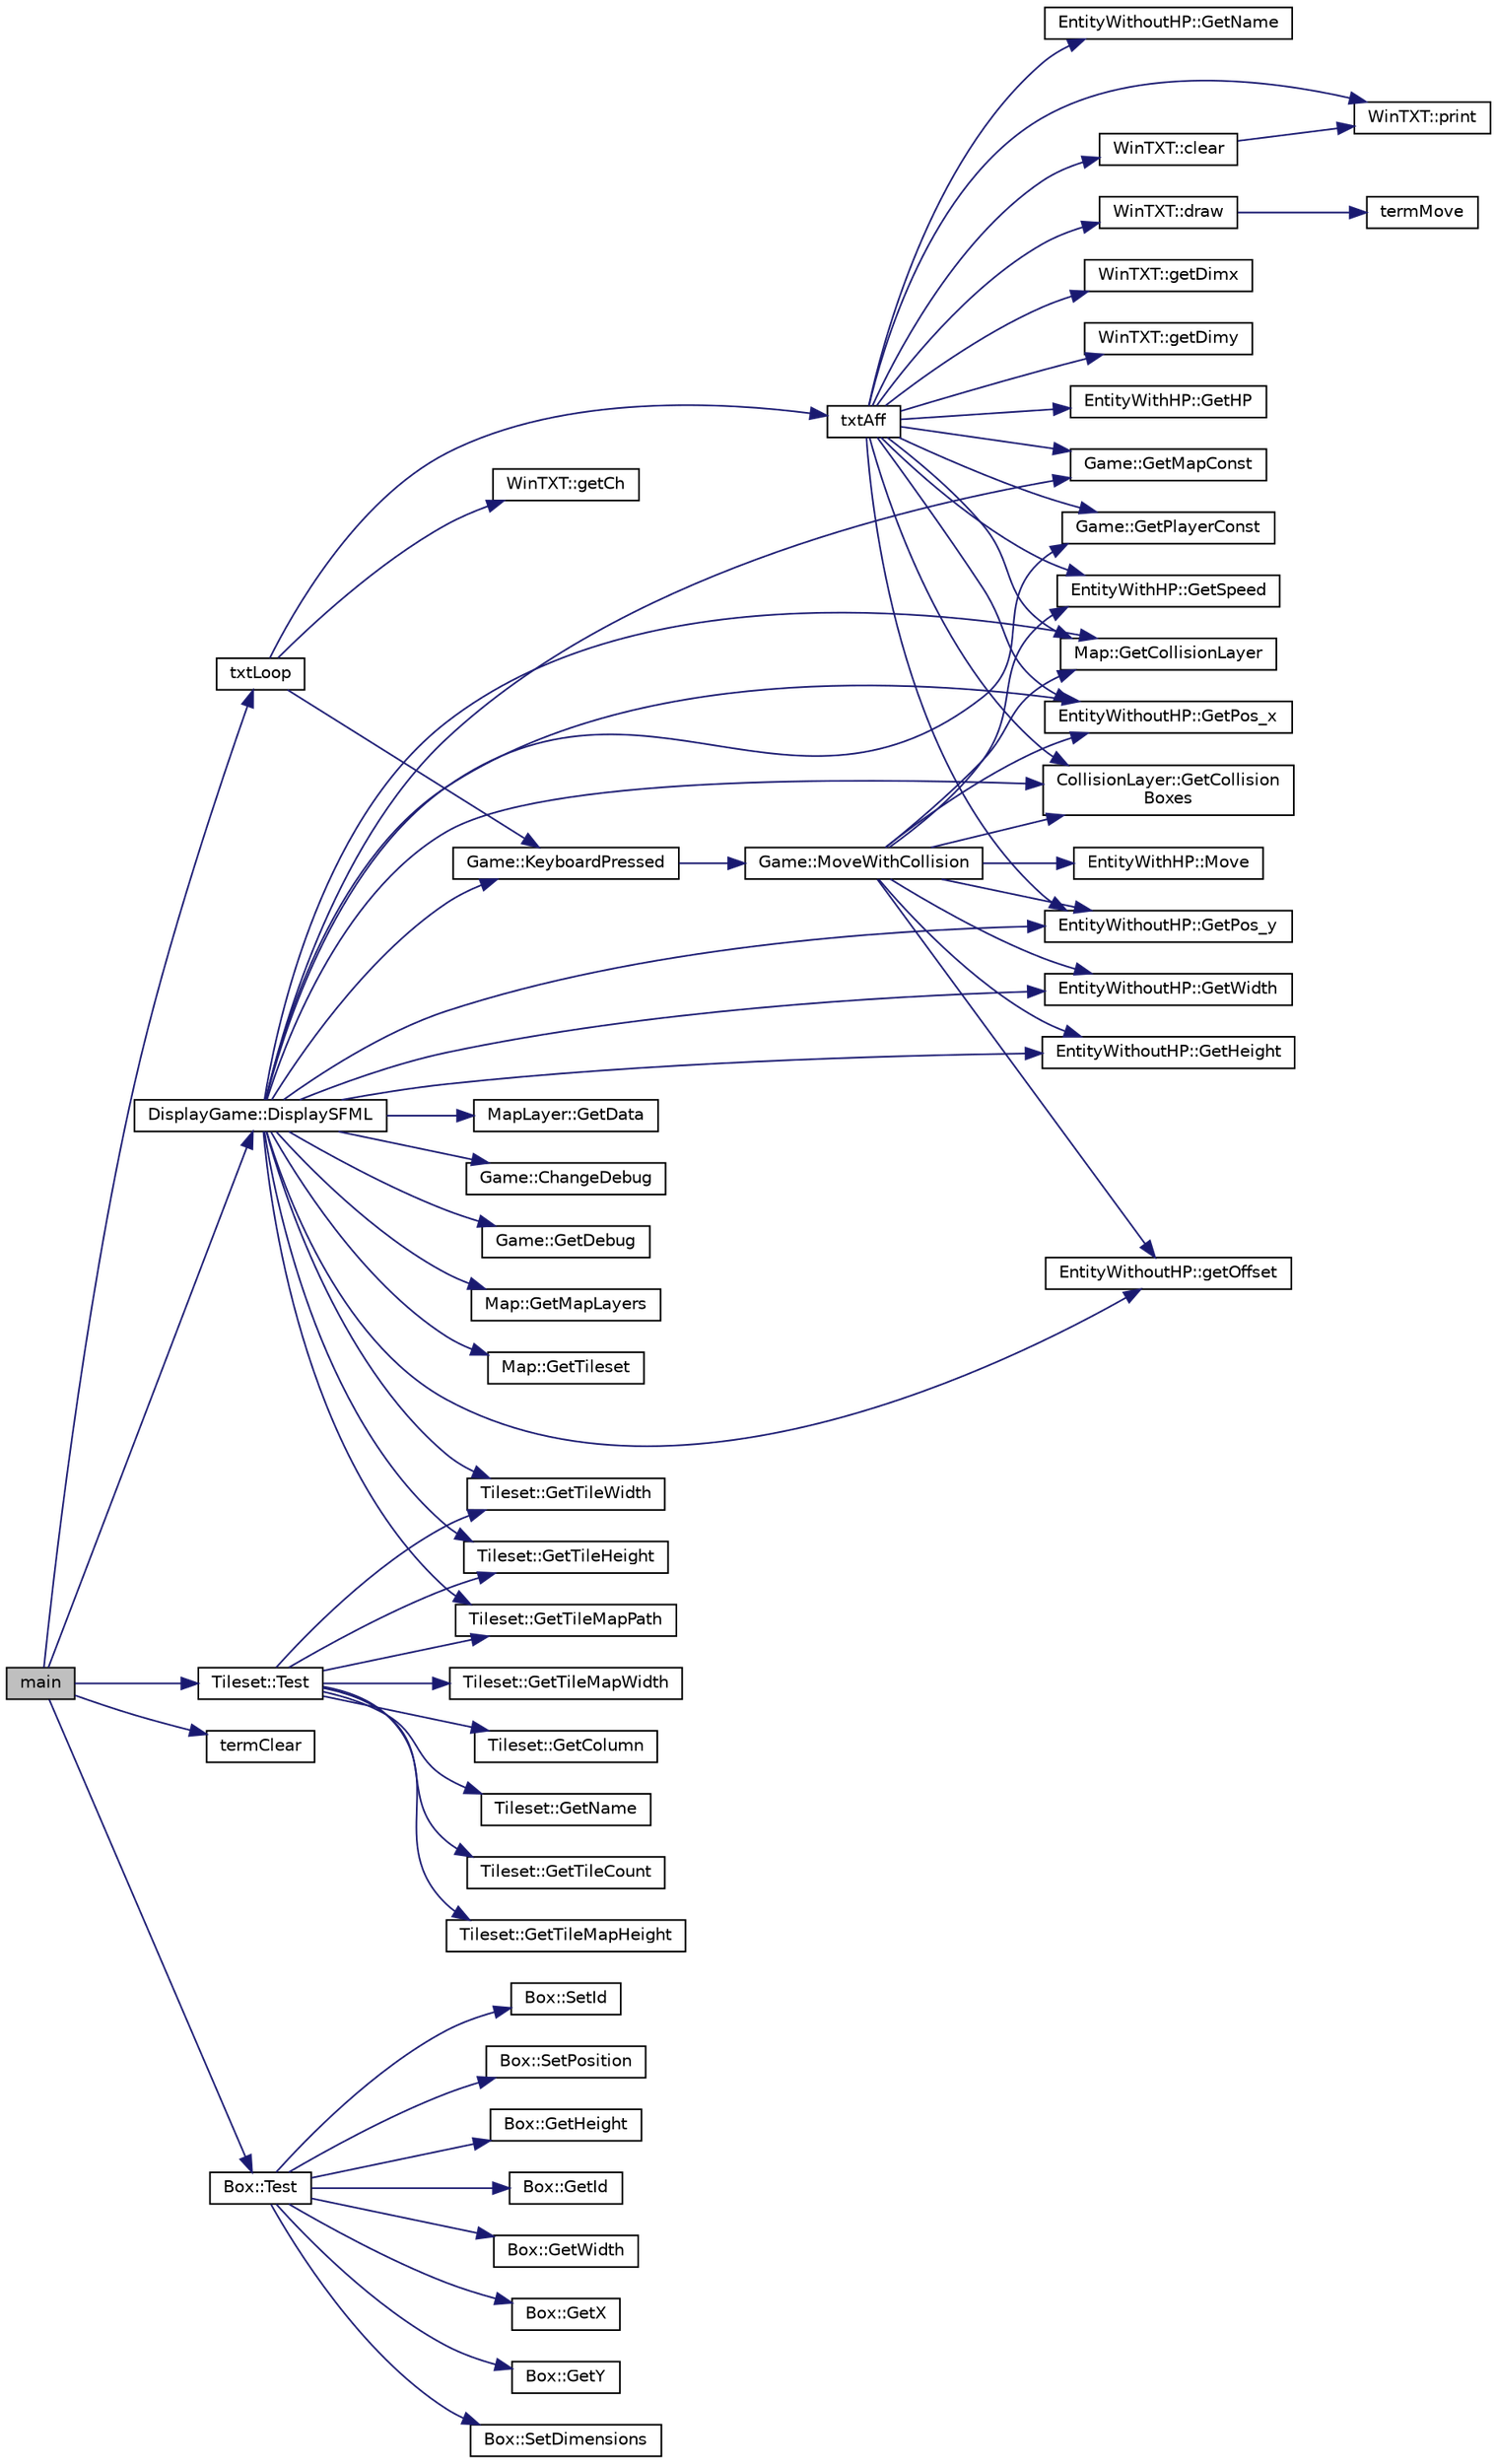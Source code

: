 digraph "main"
{
 // LATEX_PDF_SIZE
  bgcolor="transparent";
  edge [fontname="Helvetica",fontsize="10",labelfontname="Helvetica",labelfontsize="10"];
  node [fontname="Helvetica",fontsize="10",shape=record];
  rankdir="LR";
  Node1 [label="main",height=0.2,width=0.4,color="black", fillcolor="grey75", style="filled", fontcolor="black",tooltip=" "];
  Node1 -> Node2 [color="midnightblue",fontsize="10",style="solid",fontname="Helvetica"];
  Node2 [label="DisplayGame::DisplaySFML",height=0.2,width=0.4,color="black",URL="$classDisplayGame.html#ab3b126865a8753817993063f7f1c2a3f",tooltip=" "];
  Node2 -> Node3 [color="midnightblue",fontsize="10",style="solid",fontname="Helvetica"];
  Node3 [label="Game::ChangeDebug",height=0.2,width=0.4,color="black",URL="$classGame.html#a74e8a1c9364e0b82613739ecc302cd57",tooltip=" "];
  Node2 -> Node4 [color="midnightblue",fontsize="10",style="solid",fontname="Helvetica"];
  Node4 [label="CollisionLayer::GetCollision\lBoxes",height=0.2,width=0.4,color="black",URL="$classCollisionLayer.html#a9238c6f5d6a081cb42bb621eb4340435",tooltip=" "];
  Node2 -> Node5 [color="midnightblue",fontsize="10",style="solid",fontname="Helvetica"];
  Node5 [label="Map::GetCollisionLayer",height=0.2,width=0.4,color="black",URL="$classMap.html#a3f49418fd08dff9bf56722251627df2b",tooltip="Retourne collisionLayers."];
  Node2 -> Node6 [color="midnightblue",fontsize="10",style="solid",fontname="Helvetica"];
  Node6 [label="MapLayer::GetData",height=0.2,width=0.4,color="black",URL="$classMapLayer.html#a9710e1d180cac781c1a407251ef763a9",tooltip=" "];
  Node2 -> Node7 [color="midnightblue",fontsize="10",style="solid",fontname="Helvetica"];
  Node7 [label="Game::GetDebug",height=0.2,width=0.4,color="black",URL="$classGame.html#aacba5a8b3d7216440069bb092e01c288",tooltip=" "];
  Node2 -> Node8 [color="midnightblue",fontsize="10",style="solid",fontname="Helvetica"];
  Node8 [label="EntityWithoutHP::GetHeight",height=0.2,width=0.4,color="black",URL="$classEntityWithoutHP.html#af9e33c4eb6b3a6c8e5a3208cd18ea19d",tooltip=" "];
  Node2 -> Node9 [color="midnightblue",fontsize="10",style="solid",fontname="Helvetica"];
  Node9 [label="Game::GetMapConst",height=0.2,width=0.4,color="black",URL="$classGame.html#a4c5b10b65e8b655c96ac51db93d9fbc3",tooltip=" "];
  Node2 -> Node10 [color="midnightblue",fontsize="10",style="solid",fontname="Helvetica"];
  Node10 [label="Map::GetMapLayers",height=0.2,width=0.4,color="black",URL="$classMap.html#aebd77205d790f0794048a1562b8b9d77",tooltip="Retourne mapLayers."];
  Node2 -> Node11 [color="midnightblue",fontsize="10",style="solid",fontname="Helvetica"];
  Node11 [label="EntityWithoutHP::getOffset",height=0.2,width=0.4,color="black",URL="$classEntityWithoutHP.html#a16ab1c93543eb44548d6d951f7a2e655",tooltip=" "];
  Node2 -> Node12 [color="midnightblue",fontsize="10",style="solid",fontname="Helvetica"];
  Node12 [label="Game::GetPlayerConst",height=0.2,width=0.4,color="black",URL="$classGame.html#a11f40bc1afd5bb48ebab49467b7ed0ad",tooltip=" "];
  Node2 -> Node13 [color="midnightblue",fontsize="10",style="solid",fontname="Helvetica"];
  Node13 [label="EntityWithoutHP::GetPos_x",height=0.2,width=0.4,color="black",URL="$classEntityWithoutHP.html#aa919d21efd6f9e28bcbd71696b418792",tooltip=" "];
  Node2 -> Node14 [color="midnightblue",fontsize="10",style="solid",fontname="Helvetica"];
  Node14 [label="EntityWithoutHP::GetPos_y",height=0.2,width=0.4,color="black",URL="$classEntityWithoutHP.html#ac5fa20e8f737d5c7eee11ebafeee3d92",tooltip=" "];
  Node2 -> Node15 [color="midnightblue",fontsize="10",style="solid",fontname="Helvetica"];
  Node15 [label="Tileset::GetTileHeight",height=0.2,width=0.4,color="black",URL="$classTileset.html#a586d2ecc83c354bcc981e49ed579d359",tooltip="Retourne tileHeight."];
  Node2 -> Node16 [color="midnightblue",fontsize="10",style="solid",fontname="Helvetica"];
  Node16 [label="Tileset::GetTileMapPath",height=0.2,width=0.4,color="black",URL="$classTileset.html#a937a18ca2f53d7261d3eff752e8afb91",tooltip="Retourne tileMapPath."];
  Node2 -> Node17 [color="midnightblue",fontsize="10",style="solid",fontname="Helvetica"];
  Node17 [label="Map::GetTileset",height=0.2,width=0.4,color="black",URL="$classMap.html#af23e6cbceec8a1f8a6fb6c51612b1488",tooltip="Retourne tileset."];
  Node2 -> Node18 [color="midnightblue",fontsize="10",style="solid",fontname="Helvetica"];
  Node18 [label="Tileset::GetTileWidth",height=0.2,width=0.4,color="black",URL="$classTileset.html#a91f1063653764e3e799a0331336d9e00",tooltip="Retourne tileWidth."];
  Node2 -> Node19 [color="midnightblue",fontsize="10",style="solid",fontname="Helvetica"];
  Node19 [label="EntityWithoutHP::GetWidth",height=0.2,width=0.4,color="black",URL="$classEntityWithoutHP.html#a72a456c7bbaf8f66544292edf37f5e0e",tooltip=" "];
  Node2 -> Node20 [color="midnightblue",fontsize="10",style="solid",fontname="Helvetica"];
  Node20 [label="Game::KeyboardPressed",height=0.2,width=0.4,color="black",URL="$classGame.html#a7266c4385f5c306926054fb9f9aa56d1",tooltip=" "];
  Node20 -> Node21 [color="midnightblue",fontsize="10",style="solid",fontname="Helvetica"];
  Node21 [label="Game::MoveWithCollision",height=0.2,width=0.4,color="black",URL="$classGame.html#abe59a4dd98dc7ef34141aec822dfc20f",tooltip=" "];
  Node21 -> Node4 [color="midnightblue",fontsize="10",style="solid",fontname="Helvetica"];
  Node21 -> Node5 [color="midnightblue",fontsize="10",style="solid",fontname="Helvetica"];
  Node21 -> Node8 [color="midnightblue",fontsize="10",style="solid",fontname="Helvetica"];
  Node21 -> Node11 [color="midnightblue",fontsize="10",style="solid",fontname="Helvetica"];
  Node21 -> Node13 [color="midnightblue",fontsize="10",style="solid",fontname="Helvetica"];
  Node21 -> Node14 [color="midnightblue",fontsize="10",style="solid",fontname="Helvetica"];
  Node21 -> Node22 [color="midnightblue",fontsize="10",style="solid",fontname="Helvetica"];
  Node22 [label="EntityWithHP::GetSpeed",height=0.2,width=0.4,color="black",URL="$classEntityWithHP.html#a0316748815da894bf85862d268d67ba0",tooltip=" "];
  Node21 -> Node19 [color="midnightblue",fontsize="10",style="solid",fontname="Helvetica"];
  Node21 -> Node23 [color="midnightblue",fontsize="10",style="solid",fontname="Helvetica"];
  Node23 [label="EntityWithHP::Move",height=0.2,width=0.4,color="black",URL="$classEntityWithHP.html#a41fc1a9c9af67ea53b4c1c709c1c19b8",tooltip=" "];
  Node1 -> Node24 [color="midnightblue",fontsize="10",style="solid",fontname="Helvetica"];
  Node24 [label="termClear",height=0.2,width=0.4,color="black",URL="$winTxt_8cpp.html#abfddca010a6ceb2c5292c98247a434ce",tooltip=" "];
  Node1 -> Node25 [color="midnightblue",fontsize="10",style="solid",fontname="Helvetica"];
  Node25 [label="Box::Test",height=0.2,width=0.4,color="black",URL="$classBox.html#ab30d8d08bfff9e0505d1baa518b01fba",tooltip="Fonction test de la classe Box."];
  Node25 -> Node26 [color="midnightblue",fontsize="10",style="solid",fontname="Helvetica"];
  Node26 [label="Box::GetHeight",height=0.2,width=0.4,color="black",URL="$classBox.html#ad7d6b9ab23698fedd6637fe0a4c40fb3",tooltip="Retourne height."];
  Node25 -> Node27 [color="midnightblue",fontsize="10",style="solid",fontname="Helvetica"];
  Node27 [label="Box::GetId",height=0.2,width=0.4,color="black",URL="$classBox.html#a463bb5df079ed4e37f237128288ad263",tooltip="Retourne id."];
  Node25 -> Node28 [color="midnightblue",fontsize="10",style="solid",fontname="Helvetica"];
  Node28 [label="Box::GetWidth",height=0.2,width=0.4,color="black",URL="$classBox.html#ac9e53c8e2f33ef5ef0a11c48f979ab04",tooltip="Retourne width."];
  Node25 -> Node29 [color="midnightblue",fontsize="10",style="solid",fontname="Helvetica"];
  Node29 [label="Box::GetX",height=0.2,width=0.4,color="black",URL="$classBox.html#ade06873a13d2d1df5eb5d2cfc2a16d29",tooltip="Retourne x."];
  Node25 -> Node30 [color="midnightblue",fontsize="10",style="solid",fontname="Helvetica"];
  Node30 [label="Box::GetY",height=0.2,width=0.4,color="black",URL="$classBox.html#af86b090508898469761c0d61c8230133",tooltip="Retourne y."];
  Node25 -> Node31 [color="midnightblue",fontsize="10",style="solid",fontname="Helvetica"];
  Node31 [label="Box::SetDimensions",height=0.2,width=0.4,color="black",URL="$classBox.html#abed04a814d9eff8927701b98e486db1c",tooltip="Modifie la taille de la Box par celle en paramètre."];
  Node25 -> Node32 [color="midnightblue",fontsize="10",style="solid",fontname="Helvetica"];
  Node32 [label="Box::SetId",height=0.2,width=0.4,color="black",URL="$classBox.html#a7d84cb0e69da66427ae6173ddfbdee48",tooltip="Modifie l'id de la Box par celui en paramètre."];
  Node25 -> Node33 [color="midnightblue",fontsize="10",style="solid",fontname="Helvetica"];
  Node33 [label="Box::SetPosition",height=0.2,width=0.4,color="black",URL="$classBox.html#a0f3f1e3acf82ac45cccb611be4b79206",tooltip="Modifie la position de la Box par celle en paramètre."];
  Node1 -> Node34 [color="midnightblue",fontsize="10",style="solid",fontname="Helvetica"];
  Node34 [label="Tileset::Test",height=0.2,width=0.4,color="black",URL="$classTileset.html#ab5cc1858ffd883c9d32cd42bed9532d9",tooltip="Fonction de test de la classe Tileset."];
  Node34 -> Node35 [color="midnightblue",fontsize="10",style="solid",fontname="Helvetica"];
  Node35 [label="Tileset::GetColumn",height=0.2,width=0.4,color="black",URL="$classTileset.html#ad636679bf81f2aa5ad00beff2d5c9ef2",tooltip="Retourne column."];
  Node34 -> Node36 [color="midnightblue",fontsize="10",style="solid",fontname="Helvetica"];
  Node36 [label="Tileset::GetName",height=0.2,width=0.4,color="black",URL="$classTileset.html#a8015df88b62c9b7cf6e19c55dc398f69",tooltip="Retourne name."];
  Node34 -> Node37 [color="midnightblue",fontsize="10",style="solid",fontname="Helvetica"];
  Node37 [label="Tileset::GetTileCount",height=0.2,width=0.4,color="black",URL="$classTileset.html#a060020f7a21a85d854f1b8fdf6ea192a",tooltip="Retourne tileCount."];
  Node34 -> Node15 [color="midnightblue",fontsize="10",style="solid",fontname="Helvetica"];
  Node34 -> Node38 [color="midnightblue",fontsize="10",style="solid",fontname="Helvetica"];
  Node38 [label="Tileset::GetTileMapHeight",height=0.2,width=0.4,color="black",URL="$classTileset.html#adffdd1eda76615393d0d6b085ac61cf9",tooltip="Retourne tileMapHeight."];
  Node34 -> Node16 [color="midnightblue",fontsize="10",style="solid",fontname="Helvetica"];
  Node34 -> Node39 [color="midnightblue",fontsize="10",style="solid",fontname="Helvetica"];
  Node39 [label="Tileset::GetTileMapWidth",height=0.2,width=0.4,color="black",URL="$classTileset.html#ae109a25be64886c5139162186da7919b",tooltip="Retourne tileMapWidth."];
  Node34 -> Node18 [color="midnightblue",fontsize="10",style="solid",fontname="Helvetica"];
  Node1 -> Node40 [color="midnightblue",fontsize="10",style="solid",fontname="Helvetica"];
  Node40 [label="txtLoop",height=0.2,width=0.4,color="black",URL="$gameTxt_8cpp.html#a5eeb0d13b5fe5eba2c9d7415842d36d9",tooltip=" "];
  Node40 -> Node41 [color="midnightblue",fontsize="10",style="solid",fontname="Helvetica"];
  Node41 [label="WinTXT::getCh",height=0.2,width=0.4,color="black",URL="$classWinTXT.html#a418c66475403586ac57a80eceb409166",tooltip=" "];
  Node40 -> Node20 [color="midnightblue",fontsize="10",style="solid",fontname="Helvetica"];
  Node40 -> Node42 [color="midnightblue",fontsize="10",style="solid",fontname="Helvetica"];
  Node42 [label="txtAff",height=0.2,width=0.4,color="black",URL="$gameTxt_8cpp.html#a8660cc91c8dc47b28c5bf324284499e9",tooltip=" "];
  Node42 -> Node43 [color="midnightblue",fontsize="10",style="solid",fontname="Helvetica"];
  Node43 [label="WinTXT::clear",height=0.2,width=0.4,color="black",URL="$classWinTXT.html#a1b4cb203533f78bed29498591631f436",tooltip=" "];
  Node43 -> Node44 [color="midnightblue",fontsize="10",style="solid",fontname="Helvetica"];
  Node44 [label="WinTXT::print",height=0.2,width=0.4,color="black",URL="$classWinTXT.html#a407cce45e7f81546540f4f8a9b85ce45",tooltip=" "];
  Node42 -> Node45 [color="midnightblue",fontsize="10",style="solid",fontname="Helvetica"];
  Node45 [label="WinTXT::draw",height=0.2,width=0.4,color="black",URL="$classWinTXT.html#af83a18827593465fc397983c97b4e886",tooltip=" "];
  Node45 -> Node46 [color="midnightblue",fontsize="10",style="solid",fontname="Helvetica"];
  Node46 [label="termMove",height=0.2,width=0.4,color="black",URL="$winTxt_8cpp.html#a0038303af38e1a50f24e3d4e33a4635b",tooltip=" "];
  Node42 -> Node4 [color="midnightblue",fontsize="10",style="solid",fontname="Helvetica"];
  Node42 -> Node5 [color="midnightblue",fontsize="10",style="solid",fontname="Helvetica"];
  Node42 -> Node47 [color="midnightblue",fontsize="10",style="solid",fontname="Helvetica"];
  Node47 [label="WinTXT::getDimx",height=0.2,width=0.4,color="black",URL="$classWinTXT.html#a91635aa5b10cbf5542dac294b06f3afc",tooltip=" "];
  Node42 -> Node48 [color="midnightblue",fontsize="10",style="solid",fontname="Helvetica"];
  Node48 [label="WinTXT::getDimy",height=0.2,width=0.4,color="black",URL="$classWinTXT.html#a6c5141e41eea71eb62bf9e397b1b5d3c",tooltip=" "];
  Node42 -> Node49 [color="midnightblue",fontsize="10",style="solid",fontname="Helvetica"];
  Node49 [label="EntityWithHP::GetHP",height=0.2,width=0.4,color="black",URL="$classEntityWithHP.html#a064f838fa6ae5e4a2b6c2fcb92f576fa",tooltip=" "];
  Node42 -> Node9 [color="midnightblue",fontsize="10",style="solid",fontname="Helvetica"];
  Node42 -> Node50 [color="midnightblue",fontsize="10",style="solid",fontname="Helvetica"];
  Node50 [label="EntityWithoutHP::GetName",height=0.2,width=0.4,color="black",URL="$classEntityWithoutHP.html#a72e23e567e9c46abcce65abe980cf932",tooltip=" "];
  Node42 -> Node12 [color="midnightblue",fontsize="10",style="solid",fontname="Helvetica"];
  Node42 -> Node13 [color="midnightblue",fontsize="10",style="solid",fontname="Helvetica"];
  Node42 -> Node14 [color="midnightblue",fontsize="10",style="solid",fontname="Helvetica"];
  Node42 -> Node22 [color="midnightblue",fontsize="10",style="solid",fontname="Helvetica"];
  Node42 -> Node44 [color="midnightblue",fontsize="10",style="solid",fontname="Helvetica"];
}
